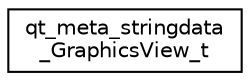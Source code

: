 digraph "Graphical Class Hierarchy"
{
  edge [fontname="Helvetica",fontsize="10",labelfontname="Helvetica",labelfontsize="10"];
  node [fontname="Helvetica",fontsize="10",shape=record];
  rankdir="LR";
  Node1 [label="qt_meta_stringdata\l_GraphicsView_t",height=0.2,width=0.4,color="black", fillcolor="white", style="filled",URL="$structqt__meta__stringdata__GraphicsView__t.html"];
}
